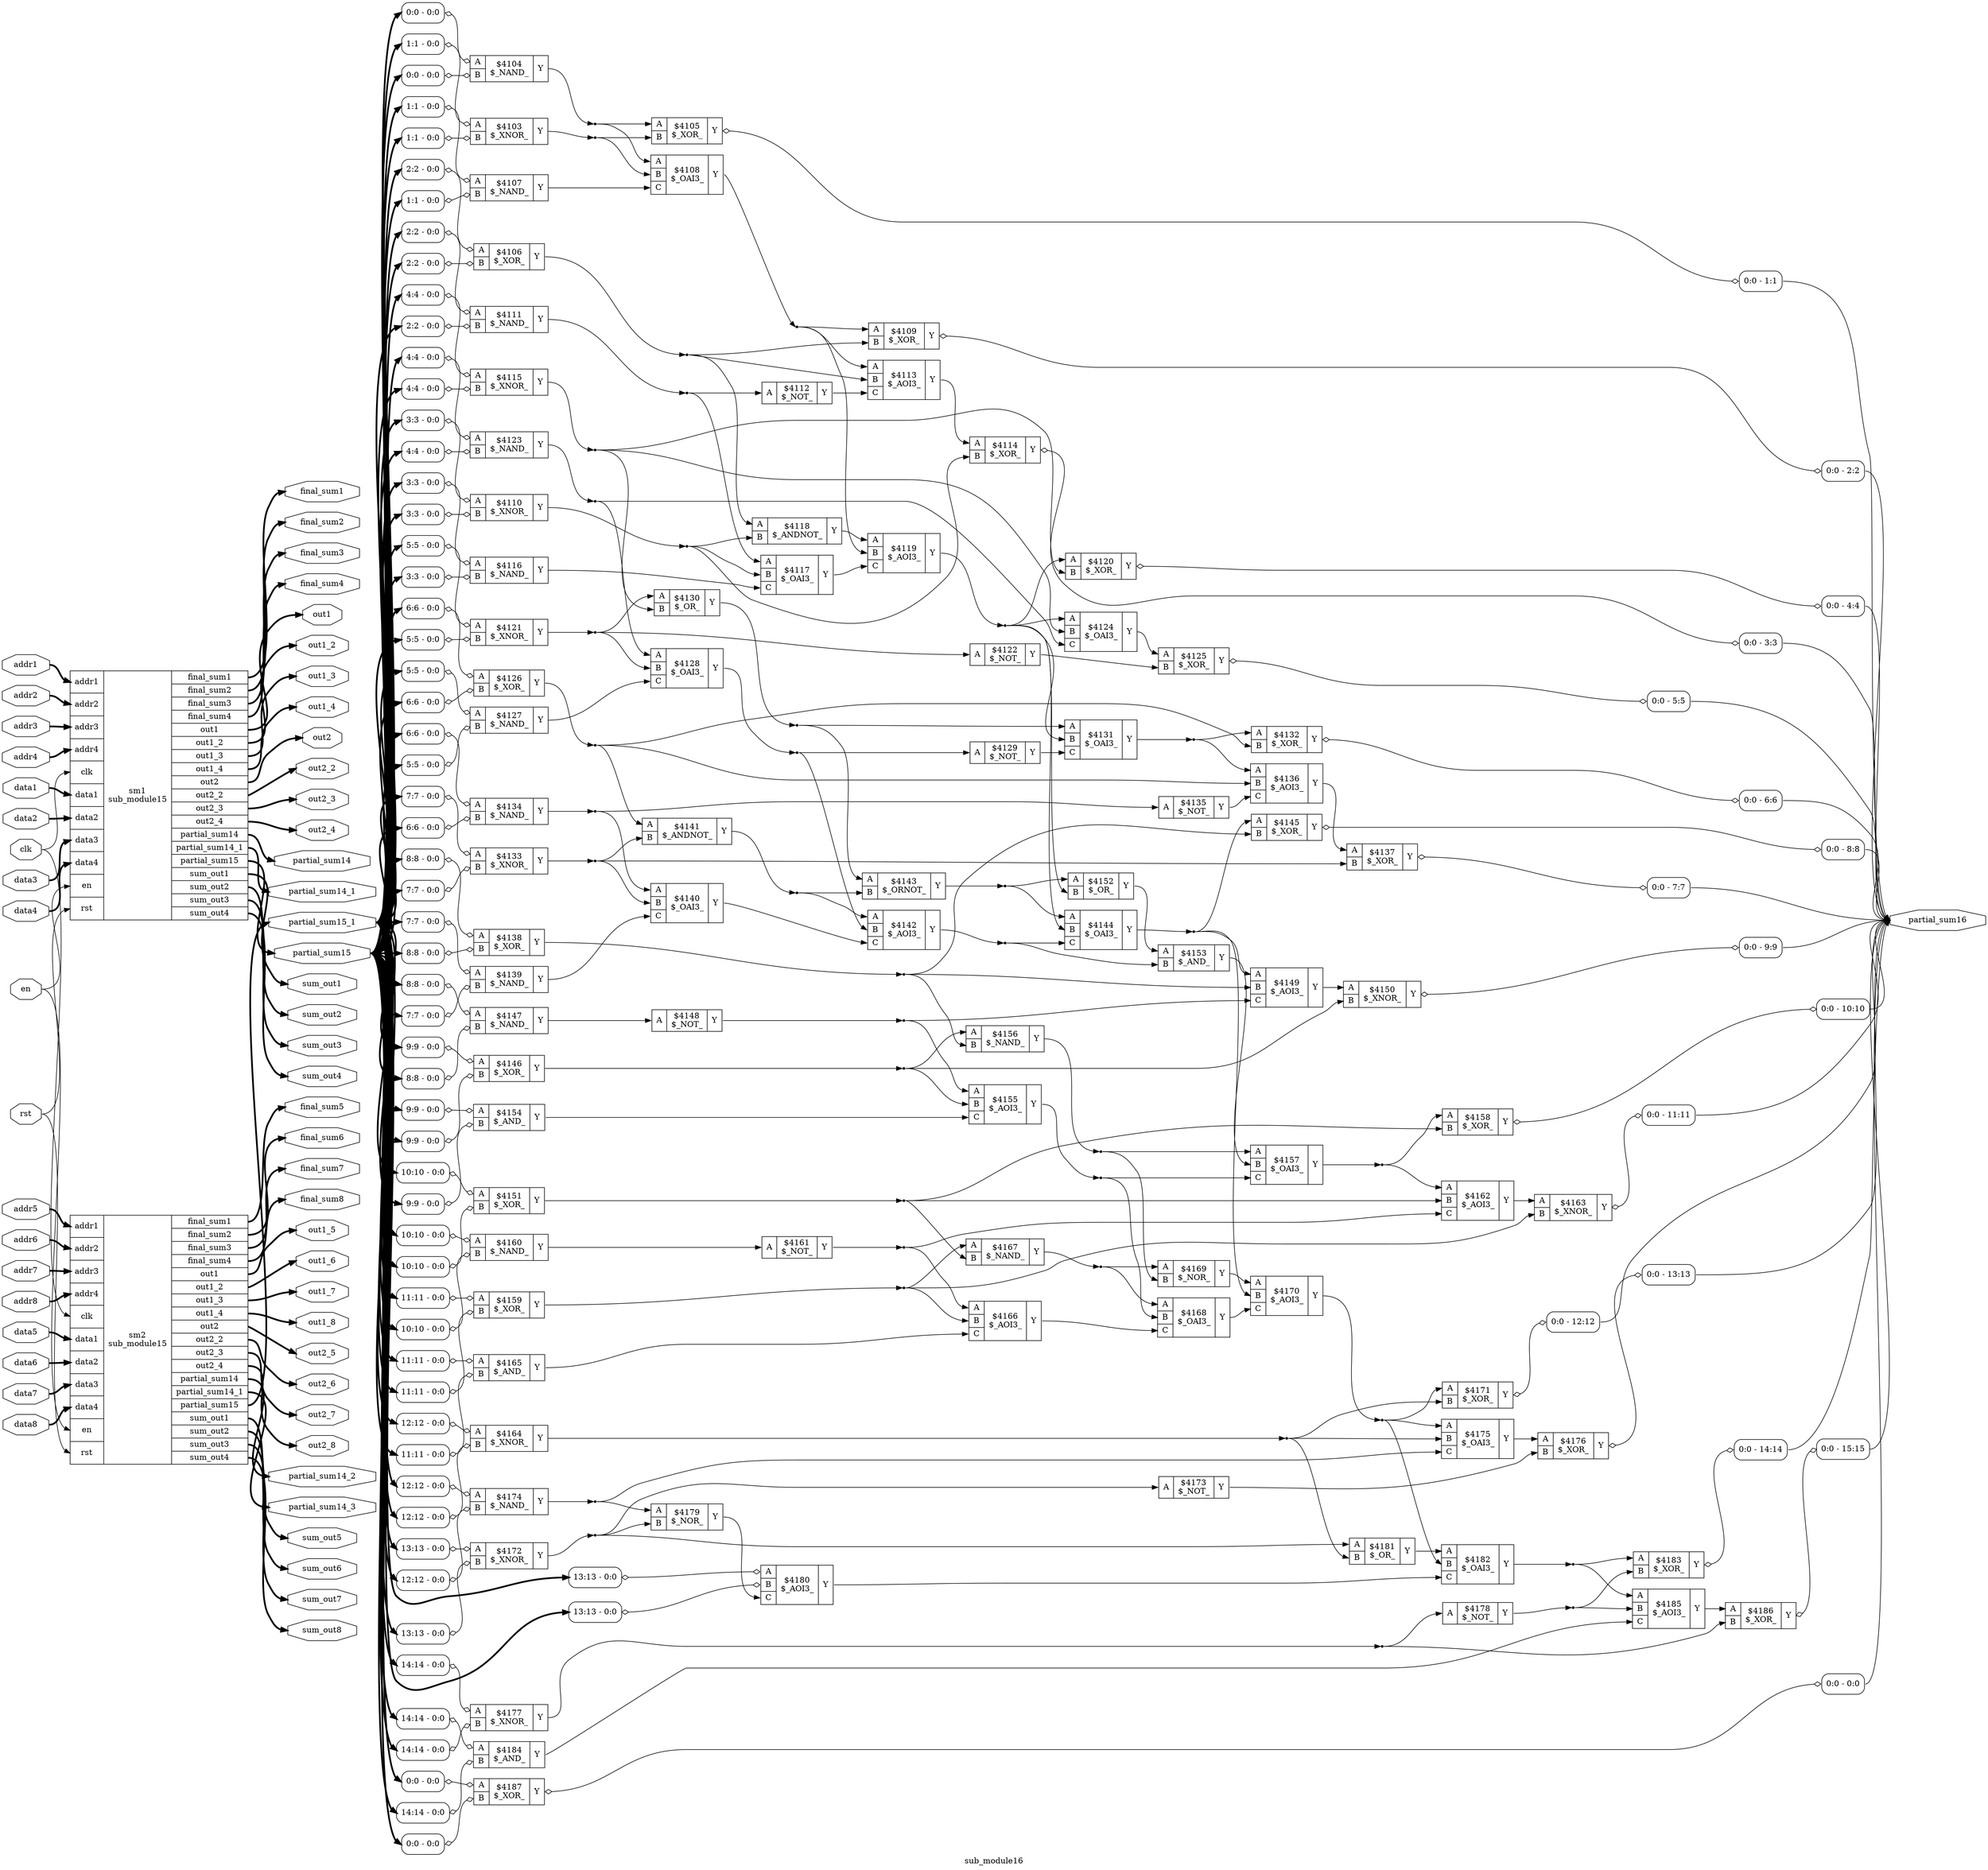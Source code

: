 digraph "sub_module16" {
label="sub_module16";
rankdir="LR";
remincross=true;
n70 [ shape=octagon, label="addr1", color="black", fontcolor="black" ];
n71 [ shape=octagon, label="addr2", color="black", fontcolor="black" ];
n72 [ shape=octagon, label="addr3", color="black", fontcolor="black" ];
n73 [ shape=octagon, label="addr4", color="black", fontcolor="black" ];
n74 [ shape=octagon, label="addr5", color="black", fontcolor="black" ];
n75 [ shape=octagon, label="addr6", color="black", fontcolor="black" ];
n76 [ shape=octagon, label="addr7", color="black", fontcolor="black" ];
n77 [ shape=octagon, label="addr8", color="black", fontcolor="black" ];
n78 [ shape=octagon, label="clk", color="black", fontcolor="black" ];
n79 [ shape=octagon, label="data1", color="black", fontcolor="black" ];
n80 [ shape=octagon, label="data2", color="black", fontcolor="black" ];
n81 [ shape=octagon, label="data3", color="black", fontcolor="black" ];
n82 [ shape=octagon, label="data4", color="black", fontcolor="black" ];
n83 [ shape=octagon, label="data5", color="black", fontcolor="black" ];
n84 [ shape=octagon, label="data6", color="black", fontcolor="black" ];
n85 [ shape=octagon, label="data7", color="black", fontcolor="black" ];
n86 [ shape=octagon, label="data8", color="black", fontcolor="black" ];
n87 [ shape=octagon, label="en", color="black", fontcolor="black" ];
n88 [ shape=octagon, label="final_sum1", color="black", fontcolor="black" ];
n89 [ shape=octagon, label="final_sum2", color="black", fontcolor="black" ];
n90 [ shape=octagon, label="final_sum3", color="black", fontcolor="black" ];
n91 [ shape=octagon, label="final_sum4", color="black", fontcolor="black" ];
n92 [ shape=octagon, label="final_sum5", color="black", fontcolor="black" ];
n93 [ shape=octagon, label="final_sum6", color="black", fontcolor="black" ];
n94 [ shape=octagon, label="final_sum7", color="black", fontcolor="black" ];
n95 [ shape=octagon, label="final_sum8", color="black", fontcolor="black" ];
n96 [ shape=octagon, label="out1", color="black", fontcolor="black" ];
n97 [ shape=octagon, label="out1_2", color="black", fontcolor="black" ];
n98 [ shape=octagon, label="out1_3", color="black", fontcolor="black" ];
n99 [ shape=octagon, label="out1_4", color="black", fontcolor="black" ];
n100 [ shape=octagon, label="out1_5", color="black", fontcolor="black" ];
n101 [ shape=octagon, label="out1_6", color="black", fontcolor="black" ];
n102 [ shape=octagon, label="out1_7", color="black", fontcolor="black" ];
n103 [ shape=octagon, label="out1_8", color="black", fontcolor="black" ];
n104 [ shape=octagon, label="out2", color="black", fontcolor="black" ];
n105 [ shape=octagon, label="out2_2", color="black", fontcolor="black" ];
n106 [ shape=octagon, label="out2_3", color="black", fontcolor="black" ];
n107 [ shape=octagon, label="out2_4", color="black", fontcolor="black" ];
n108 [ shape=octagon, label="out2_5", color="black", fontcolor="black" ];
n109 [ shape=octagon, label="out2_6", color="black", fontcolor="black" ];
n110 [ shape=octagon, label="out2_7", color="black", fontcolor="black" ];
n111 [ shape=octagon, label="out2_8", color="black", fontcolor="black" ];
n112 [ shape=octagon, label="partial_sum14", color="black", fontcolor="black" ];
n113 [ shape=octagon, label="partial_sum14_1", color="black", fontcolor="black" ];
n114 [ shape=octagon, label="partial_sum14_2", color="black", fontcolor="black" ];
n115 [ shape=octagon, label="partial_sum14_3", color="black", fontcolor="black" ];
n116 [ shape=octagon, label="partial_sum15", color="black", fontcolor="black" ];
n117 [ shape=octagon, label="partial_sum15_1", color="black", fontcolor="black" ];
n118 [ shape=octagon, label="partial_sum16", color="black", fontcolor="black" ];
n119 [ shape=octagon, label="rst", color="black", fontcolor="black" ];
n120 [ shape=octagon, label="sum_out1", color="black", fontcolor="black" ];
n121 [ shape=octagon, label="sum_out2", color="black", fontcolor="black" ];
n122 [ shape=octagon, label="sum_out3", color="black", fontcolor="black" ];
n123 [ shape=octagon, label="sum_out4", color="black", fontcolor="black" ];
n124 [ shape=octagon, label="sum_out5", color="black", fontcolor="black" ];
n125 [ shape=octagon, label="sum_out6", color="black", fontcolor="black" ];
n126 [ shape=octagon, label="sum_out7", color="black", fontcolor="black" ];
n127 [ shape=octagon, label="sum_out8", color="black", fontcolor="black" ];
c131 [ shape=record, label="{{<p128> A|<p129> B}|$4103\n$_XNOR_|{<p130> Y}}" ];
x0 [ shape=record, style=rounded, label="<s0> 1:1 - 0:0 " ];
x0:e -> c131:p128:w [arrowhead=odiamond, arrowtail=odiamond, dir=both, color="black", label=""];
x1 [ shape=record, style=rounded, label="<s0> 1:1 - 0:0 " ];
x1:e -> c131:p129:w [arrowhead=odiamond, arrowtail=odiamond, dir=both, color="black", label=""];
c132 [ shape=record, label="{{<p128> A|<p129> B}|$4104\n$_NAND_|{<p130> Y}}" ];
x2 [ shape=record, style=rounded, label="<s0> 0:0 - 0:0 " ];
x2:e -> c132:p128:w [arrowhead=odiamond, arrowtail=odiamond, dir=both, color="black", label=""];
x3 [ shape=record, style=rounded, label="<s0> 0:0 - 0:0 " ];
x3:e -> c132:p129:w [arrowhead=odiamond, arrowtail=odiamond, dir=both, color="black", label=""];
c133 [ shape=record, label="{{<p128> A|<p129> B}|$4105\n$_XOR_|{<p130> Y}}" ];
x4 [ shape=record, style=rounded, label="<s0> 0:0 - 1:1 " ];
c133:p130:e -> x4:w [arrowhead=odiamond, arrowtail=odiamond, dir=both, color="black", label=""];
c134 [ shape=record, label="{{<p128> A|<p129> B}|$4106\n$_XOR_|{<p130> Y}}" ];
x5 [ shape=record, style=rounded, label="<s0> 2:2 - 0:0 " ];
x5:e -> c134:p128:w [arrowhead=odiamond, arrowtail=odiamond, dir=both, color="black", label=""];
x6 [ shape=record, style=rounded, label="<s0> 2:2 - 0:0 " ];
x6:e -> c134:p129:w [arrowhead=odiamond, arrowtail=odiamond, dir=both, color="black", label=""];
c135 [ shape=record, label="{{<p128> A|<p129> B}|$4107\n$_NAND_|{<p130> Y}}" ];
x7 [ shape=record, style=rounded, label="<s0> 1:1 - 0:0 " ];
x7:e -> c135:p128:w [arrowhead=odiamond, arrowtail=odiamond, dir=both, color="black", label=""];
x8 [ shape=record, style=rounded, label="<s0> 1:1 - 0:0 " ];
x8:e -> c135:p129:w [arrowhead=odiamond, arrowtail=odiamond, dir=both, color="black", label=""];
c137 [ shape=record, label="{{<p128> A|<p129> B|<p136> C}|$4108\n$_OAI3_|{<p130> Y}}" ];
c138 [ shape=record, label="{{<p128> A|<p129> B}|$4109\n$_XOR_|{<p130> Y}}" ];
x9 [ shape=record, style=rounded, label="<s0> 0:0 - 2:2 " ];
c138:p130:e -> x9:w [arrowhead=odiamond, arrowtail=odiamond, dir=both, color="black", label=""];
c139 [ shape=record, label="{{<p128> A|<p129> B}|$4110\n$_XNOR_|{<p130> Y}}" ];
x10 [ shape=record, style=rounded, label="<s0> 3:3 - 0:0 " ];
x10:e -> c139:p128:w [arrowhead=odiamond, arrowtail=odiamond, dir=both, color="black", label=""];
x11 [ shape=record, style=rounded, label="<s0> 3:3 - 0:0 " ];
x11:e -> c139:p129:w [arrowhead=odiamond, arrowtail=odiamond, dir=both, color="black", label=""];
c140 [ shape=record, label="{{<p128> A|<p129> B}|$4111\n$_NAND_|{<p130> Y}}" ];
x12 [ shape=record, style=rounded, label="<s0> 2:2 - 0:0 " ];
x12:e -> c140:p128:w [arrowhead=odiamond, arrowtail=odiamond, dir=both, color="black", label=""];
x13 [ shape=record, style=rounded, label="<s0> 2:2 - 0:0 " ];
x13:e -> c140:p129:w [arrowhead=odiamond, arrowtail=odiamond, dir=both, color="black", label=""];
c141 [ shape=record, label="{{<p128> A}|$4112\n$_NOT_|{<p130> Y}}" ];
c142 [ shape=record, label="{{<p128> A|<p129> B|<p136> C}|$4113\n$_AOI3_|{<p130> Y}}" ];
c143 [ shape=record, label="{{<p128> A|<p129> B}|$4114\n$_XOR_|{<p130> Y}}" ];
x14 [ shape=record, style=rounded, label="<s0> 0:0 - 3:3 " ];
c143:p130:e -> x14:w [arrowhead=odiamond, arrowtail=odiamond, dir=both, color="black", label=""];
c144 [ shape=record, label="{{<p128> A|<p129> B}|$4115\n$_XNOR_|{<p130> Y}}" ];
x15 [ shape=record, style=rounded, label="<s0> 4:4 - 0:0 " ];
x15:e -> c144:p128:w [arrowhead=odiamond, arrowtail=odiamond, dir=both, color="black", label=""];
x16 [ shape=record, style=rounded, label="<s0> 4:4 - 0:0 " ];
x16:e -> c144:p129:w [arrowhead=odiamond, arrowtail=odiamond, dir=both, color="black", label=""];
c145 [ shape=record, label="{{<p128> A|<p129> B}|$4116\n$_NAND_|{<p130> Y}}" ];
x17 [ shape=record, style=rounded, label="<s0> 3:3 - 0:0 " ];
x17:e -> c145:p128:w [arrowhead=odiamond, arrowtail=odiamond, dir=both, color="black", label=""];
x18 [ shape=record, style=rounded, label="<s0> 3:3 - 0:0 " ];
x18:e -> c145:p129:w [arrowhead=odiamond, arrowtail=odiamond, dir=both, color="black", label=""];
c146 [ shape=record, label="{{<p128> A|<p129> B|<p136> C}|$4117\n$_OAI3_|{<p130> Y}}" ];
c147 [ shape=record, label="{{<p128> A|<p129> B}|$4118\n$_ANDNOT_|{<p130> Y}}" ];
c148 [ shape=record, label="{{<p128> A|<p129> B|<p136> C}|$4119\n$_AOI3_|{<p130> Y}}" ];
c149 [ shape=record, label="{{<p128> A|<p129> B}|$4120\n$_XOR_|{<p130> Y}}" ];
x19 [ shape=record, style=rounded, label="<s0> 0:0 - 4:4 " ];
c149:p130:e -> x19:w [arrowhead=odiamond, arrowtail=odiamond, dir=both, color="black", label=""];
c150 [ shape=record, label="{{<p128> A|<p129> B}|$4121\n$_XNOR_|{<p130> Y}}" ];
x20 [ shape=record, style=rounded, label="<s0> 5:5 - 0:0 " ];
x20:e -> c150:p128:w [arrowhead=odiamond, arrowtail=odiamond, dir=both, color="black", label=""];
x21 [ shape=record, style=rounded, label="<s0> 5:5 - 0:0 " ];
x21:e -> c150:p129:w [arrowhead=odiamond, arrowtail=odiamond, dir=both, color="black", label=""];
c151 [ shape=record, label="{{<p128> A}|$4122\n$_NOT_|{<p130> Y}}" ];
c152 [ shape=record, label="{{<p128> A|<p129> B}|$4123\n$_NAND_|{<p130> Y}}" ];
x22 [ shape=record, style=rounded, label="<s0> 4:4 - 0:0 " ];
x22:e -> c152:p128:w [arrowhead=odiamond, arrowtail=odiamond, dir=both, color="black", label=""];
x23 [ shape=record, style=rounded, label="<s0> 4:4 - 0:0 " ];
x23:e -> c152:p129:w [arrowhead=odiamond, arrowtail=odiamond, dir=both, color="black", label=""];
c153 [ shape=record, label="{{<p128> A|<p129> B|<p136> C}|$4124\n$_OAI3_|{<p130> Y}}" ];
c154 [ shape=record, label="{{<p128> A|<p129> B}|$4125\n$_XOR_|{<p130> Y}}" ];
x24 [ shape=record, style=rounded, label="<s0> 0:0 - 5:5 " ];
c154:p130:e -> x24:w [arrowhead=odiamond, arrowtail=odiamond, dir=both, color="black", label=""];
c155 [ shape=record, label="{{<p128> A|<p129> B}|$4126\n$_XOR_|{<p130> Y}}" ];
x25 [ shape=record, style=rounded, label="<s0> 6:6 - 0:0 " ];
x25:e -> c155:p128:w [arrowhead=odiamond, arrowtail=odiamond, dir=both, color="black", label=""];
x26 [ shape=record, style=rounded, label="<s0> 6:6 - 0:0 " ];
x26:e -> c155:p129:w [arrowhead=odiamond, arrowtail=odiamond, dir=both, color="black", label=""];
c156 [ shape=record, label="{{<p128> A|<p129> B}|$4127\n$_NAND_|{<p130> Y}}" ];
x27 [ shape=record, style=rounded, label="<s0> 5:5 - 0:0 " ];
x27:e -> c156:p128:w [arrowhead=odiamond, arrowtail=odiamond, dir=both, color="black", label=""];
x28 [ shape=record, style=rounded, label="<s0> 5:5 - 0:0 " ];
x28:e -> c156:p129:w [arrowhead=odiamond, arrowtail=odiamond, dir=both, color="black", label=""];
c157 [ shape=record, label="{{<p128> A|<p129> B|<p136> C}|$4128\n$_OAI3_|{<p130> Y}}" ];
c158 [ shape=record, label="{{<p128> A}|$4129\n$_NOT_|{<p130> Y}}" ];
c159 [ shape=record, label="{{<p128> A|<p129> B}|$4130\n$_OR_|{<p130> Y}}" ];
c160 [ shape=record, label="{{<p128> A|<p129> B|<p136> C}|$4131\n$_OAI3_|{<p130> Y}}" ];
c161 [ shape=record, label="{{<p128> A|<p129> B}|$4132\n$_XOR_|{<p130> Y}}" ];
x29 [ shape=record, style=rounded, label="<s0> 0:0 - 6:6 " ];
c161:p130:e -> x29:w [arrowhead=odiamond, arrowtail=odiamond, dir=both, color="black", label=""];
c162 [ shape=record, label="{{<p128> A|<p129> B}|$4133\n$_XNOR_|{<p130> Y}}" ];
x30 [ shape=record, style=rounded, label="<s0> 7:7 - 0:0 " ];
x30:e -> c162:p128:w [arrowhead=odiamond, arrowtail=odiamond, dir=both, color="black", label=""];
x31 [ shape=record, style=rounded, label="<s0> 7:7 - 0:0 " ];
x31:e -> c162:p129:w [arrowhead=odiamond, arrowtail=odiamond, dir=both, color="black", label=""];
c163 [ shape=record, label="{{<p128> A|<p129> B}|$4134\n$_NAND_|{<p130> Y}}" ];
x32 [ shape=record, style=rounded, label="<s0> 6:6 - 0:0 " ];
x32:e -> c163:p128:w [arrowhead=odiamond, arrowtail=odiamond, dir=both, color="black", label=""];
x33 [ shape=record, style=rounded, label="<s0> 6:6 - 0:0 " ];
x33:e -> c163:p129:w [arrowhead=odiamond, arrowtail=odiamond, dir=both, color="black", label=""];
c164 [ shape=record, label="{{<p128> A}|$4135\n$_NOT_|{<p130> Y}}" ];
c165 [ shape=record, label="{{<p128> A|<p129> B|<p136> C}|$4136\n$_AOI3_|{<p130> Y}}" ];
c166 [ shape=record, label="{{<p128> A|<p129> B}|$4137\n$_XOR_|{<p130> Y}}" ];
x34 [ shape=record, style=rounded, label="<s0> 0:0 - 7:7 " ];
c166:p130:e -> x34:w [arrowhead=odiamond, arrowtail=odiamond, dir=both, color="black", label=""];
c167 [ shape=record, label="{{<p128> A|<p129> B}|$4138\n$_XOR_|{<p130> Y}}" ];
x35 [ shape=record, style=rounded, label="<s0> 8:8 - 0:0 " ];
x35:e -> c167:p128:w [arrowhead=odiamond, arrowtail=odiamond, dir=both, color="black", label=""];
x36 [ shape=record, style=rounded, label="<s0> 8:8 - 0:0 " ];
x36:e -> c167:p129:w [arrowhead=odiamond, arrowtail=odiamond, dir=both, color="black", label=""];
c168 [ shape=record, label="{{<p128> A|<p129> B}|$4139\n$_NAND_|{<p130> Y}}" ];
x37 [ shape=record, style=rounded, label="<s0> 7:7 - 0:0 " ];
x37:e -> c168:p128:w [arrowhead=odiamond, arrowtail=odiamond, dir=both, color="black", label=""];
x38 [ shape=record, style=rounded, label="<s0> 7:7 - 0:0 " ];
x38:e -> c168:p129:w [arrowhead=odiamond, arrowtail=odiamond, dir=both, color="black", label=""];
c169 [ shape=record, label="{{<p128> A|<p129> B|<p136> C}|$4140\n$_OAI3_|{<p130> Y}}" ];
c170 [ shape=record, label="{{<p128> A|<p129> B}|$4141\n$_ANDNOT_|{<p130> Y}}" ];
c171 [ shape=record, label="{{<p128> A|<p129> B|<p136> C}|$4142\n$_AOI3_|{<p130> Y}}" ];
c172 [ shape=record, label="{{<p128> A|<p129> B}|$4143\n$_ORNOT_|{<p130> Y}}" ];
c173 [ shape=record, label="{{<p128> A|<p129> B|<p136> C}|$4144\n$_OAI3_|{<p130> Y}}" ];
c174 [ shape=record, label="{{<p128> A|<p129> B}|$4145\n$_XOR_|{<p130> Y}}" ];
x39 [ shape=record, style=rounded, label="<s0> 0:0 - 8:8 " ];
c174:p130:e -> x39:w [arrowhead=odiamond, arrowtail=odiamond, dir=both, color="black", label=""];
c175 [ shape=record, label="{{<p128> A|<p129> B}|$4146\n$_XOR_|{<p130> Y}}" ];
x40 [ shape=record, style=rounded, label="<s0> 9:9 - 0:0 " ];
x40:e -> c175:p128:w [arrowhead=odiamond, arrowtail=odiamond, dir=both, color="black", label=""];
x41 [ shape=record, style=rounded, label="<s0> 9:9 - 0:0 " ];
x41:e -> c175:p129:w [arrowhead=odiamond, arrowtail=odiamond, dir=both, color="black", label=""];
c176 [ shape=record, label="{{<p128> A|<p129> B}|$4147\n$_NAND_|{<p130> Y}}" ];
x42 [ shape=record, style=rounded, label="<s0> 8:8 - 0:0 " ];
x42:e -> c176:p128:w [arrowhead=odiamond, arrowtail=odiamond, dir=both, color="black", label=""];
x43 [ shape=record, style=rounded, label="<s0> 8:8 - 0:0 " ];
x43:e -> c176:p129:w [arrowhead=odiamond, arrowtail=odiamond, dir=both, color="black", label=""];
c177 [ shape=record, label="{{<p128> A}|$4148\n$_NOT_|{<p130> Y}}" ];
c178 [ shape=record, label="{{<p128> A|<p129> B|<p136> C}|$4149\n$_AOI3_|{<p130> Y}}" ];
c179 [ shape=record, label="{{<p128> A|<p129> B}|$4150\n$_XNOR_|{<p130> Y}}" ];
x44 [ shape=record, style=rounded, label="<s0> 0:0 - 9:9 " ];
c179:p130:e -> x44:w [arrowhead=odiamond, arrowtail=odiamond, dir=both, color="black", label=""];
c180 [ shape=record, label="{{<p128> A|<p129> B}|$4151\n$_XOR_|{<p130> Y}}" ];
x45 [ shape=record, style=rounded, label="<s0> 10:10 - 0:0 " ];
x45:e -> c180:p128:w [arrowhead=odiamond, arrowtail=odiamond, dir=both, color="black", label=""];
x46 [ shape=record, style=rounded, label="<s0> 10:10 - 0:0 " ];
x46:e -> c180:p129:w [arrowhead=odiamond, arrowtail=odiamond, dir=both, color="black", label=""];
c181 [ shape=record, label="{{<p128> A|<p129> B}|$4152\n$_OR_|{<p130> Y}}" ];
c182 [ shape=record, label="{{<p128> A|<p129> B}|$4153\n$_AND_|{<p130> Y}}" ];
c183 [ shape=record, label="{{<p128> A|<p129> B}|$4154\n$_AND_|{<p130> Y}}" ];
x47 [ shape=record, style=rounded, label="<s0> 9:9 - 0:0 " ];
x47:e -> c183:p128:w [arrowhead=odiamond, arrowtail=odiamond, dir=both, color="black", label=""];
x48 [ shape=record, style=rounded, label="<s0> 9:9 - 0:0 " ];
x48:e -> c183:p129:w [arrowhead=odiamond, arrowtail=odiamond, dir=both, color="black", label=""];
c184 [ shape=record, label="{{<p128> A|<p129> B|<p136> C}|$4155\n$_AOI3_|{<p130> Y}}" ];
c185 [ shape=record, label="{{<p128> A|<p129> B}|$4156\n$_NAND_|{<p130> Y}}" ];
c186 [ shape=record, label="{{<p128> A|<p129> B|<p136> C}|$4157\n$_OAI3_|{<p130> Y}}" ];
c187 [ shape=record, label="{{<p128> A|<p129> B}|$4158\n$_XOR_|{<p130> Y}}" ];
x49 [ shape=record, style=rounded, label="<s0> 0:0 - 10:10 " ];
c187:p130:e -> x49:w [arrowhead=odiamond, arrowtail=odiamond, dir=both, color="black", label=""];
c188 [ shape=record, label="{{<p128> A|<p129> B}|$4159\n$_XOR_|{<p130> Y}}" ];
x50 [ shape=record, style=rounded, label="<s0> 11:11 - 0:0 " ];
x50:e -> c188:p128:w [arrowhead=odiamond, arrowtail=odiamond, dir=both, color="black", label=""];
x51 [ shape=record, style=rounded, label="<s0> 11:11 - 0:0 " ];
x51:e -> c188:p129:w [arrowhead=odiamond, arrowtail=odiamond, dir=both, color="black", label=""];
c189 [ shape=record, label="{{<p128> A|<p129> B}|$4160\n$_NAND_|{<p130> Y}}" ];
x52 [ shape=record, style=rounded, label="<s0> 10:10 - 0:0 " ];
x52:e -> c189:p128:w [arrowhead=odiamond, arrowtail=odiamond, dir=both, color="black", label=""];
x53 [ shape=record, style=rounded, label="<s0> 10:10 - 0:0 " ];
x53:e -> c189:p129:w [arrowhead=odiamond, arrowtail=odiamond, dir=both, color="black", label=""];
c190 [ shape=record, label="{{<p128> A}|$4161\n$_NOT_|{<p130> Y}}" ];
c191 [ shape=record, label="{{<p128> A|<p129> B|<p136> C}|$4162\n$_AOI3_|{<p130> Y}}" ];
c192 [ shape=record, label="{{<p128> A|<p129> B}|$4163\n$_XNOR_|{<p130> Y}}" ];
x54 [ shape=record, style=rounded, label="<s0> 0:0 - 11:11 " ];
c192:p130:e -> x54:w [arrowhead=odiamond, arrowtail=odiamond, dir=both, color="black", label=""];
c193 [ shape=record, label="{{<p128> A|<p129> B}|$4164\n$_XNOR_|{<p130> Y}}" ];
x55 [ shape=record, style=rounded, label="<s0> 12:12 - 0:0 " ];
x55:e -> c193:p128:w [arrowhead=odiamond, arrowtail=odiamond, dir=both, color="black", label=""];
x56 [ shape=record, style=rounded, label="<s0> 12:12 - 0:0 " ];
x56:e -> c193:p129:w [arrowhead=odiamond, arrowtail=odiamond, dir=both, color="black", label=""];
c194 [ shape=record, label="{{<p128> A|<p129> B}|$4165\n$_AND_|{<p130> Y}}" ];
x57 [ shape=record, style=rounded, label="<s0> 11:11 - 0:0 " ];
x57:e -> c194:p128:w [arrowhead=odiamond, arrowtail=odiamond, dir=both, color="black", label=""];
x58 [ shape=record, style=rounded, label="<s0> 11:11 - 0:0 " ];
x58:e -> c194:p129:w [arrowhead=odiamond, arrowtail=odiamond, dir=both, color="black", label=""];
c195 [ shape=record, label="{{<p128> A|<p129> B|<p136> C}|$4166\n$_AOI3_|{<p130> Y}}" ];
c196 [ shape=record, label="{{<p128> A|<p129> B}|$4167\n$_NAND_|{<p130> Y}}" ];
c197 [ shape=record, label="{{<p128> A|<p129> B|<p136> C}|$4168\n$_OAI3_|{<p130> Y}}" ];
c198 [ shape=record, label="{{<p128> A|<p129> B}|$4169\n$_NOR_|{<p130> Y}}" ];
c199 [ shape=record, label="{{<p128> A|<p129> B|<p136> C}|$4170\n$_AOI3_|{<p130> Y}}" ];
c200 [ shape=record, label="{{<p128> A|<p129> B}|$4171\n$_XOR_|{<p130> Y}}" ];
x59 [ shape=record, style=rounded, label="<s0> 0:0 - 12:12 " ];
c200:p130:e -> x59:w [arrowhead=odiamond, arrowtail=odiamond, dir=both, color="black", label=""];
c201 [ shape=record, label="{{<p128> A|<p129> B}|$4172\n$_XNOR_|{<p130> Y}}" ];
x60 [ shape=record, style=rounded, label="<s0> 13:13 - 0:0 " ];
x60:e -> c201:p128:w [arrowhead=odiamond, arrowtail=odiamond, dir=both, color="black", label=""];
x61 [ shape=record, style=rounded, label="<s0> 13:13 - 0:0 " ];
x61:e -> c201:p129:w [arrowhead=odiamond, arrowtail=odiamond, dir=both, color="black", label=""];
c202 [ shape=record, label="{{<p128> A}|$4173\n$_NOT_|{<p130> Y}}" ];
c203 [ shape=record, label="{{<p128> A|<p129> B}|$4174\n$_NAND_|{<p130> Y}}" ];
x62 [ shape=record, style=rounded, label="<s0> 12:12 - 0:0 " ];
x62:e -> c203:p128:w [arrowhead=odiamond, arrowtail=odiamond, dir=both, color="black", label=""];
x63 [ shape=record, style=rounded, label="<s0> 12:12 - 0:0 " ];
x63:e -> c203:p129:w [arrowhead=odiamond, arrowtail=odiamond, dir=both, color="black", label=""];
c204 [ shape=record, label="{{<p128> A|<p129> B|<p136> C}|$4175\n$_OAI3_|{<p130> Y}}" ];
c205 [ shape=record, label="{{<p128> A|<p129> B}|$4176\n$_XOR_|{<p130> Y}}" ];
x64 [ shape=record, style=rounded, label="<s0> 0:0 - 13:13 " ];
c205:p130:e -> x64:w [arrowhead=odiamond, arrowtail=odiamond, dir=both, color="black", label=""];
c206 [ shape=record, label="{{<p128> A|<p129> B}|$4177\n$_XNOR_|{<p130> Y}}" ];
x65 [ shape=record, style=rounded, label="<s0> 14:14 - 0:0 " ];
x65:e -> c206:p128:w [arrowhead=odiamond, arrowtail=odiamond, dir=both, color="black", label=""];
x66 [ shape=record, style=rounded, label="<s0> 14:14 - 0:0 " ];
x66:e -> c206:p129:w [arrowhead=odiamond, arrowtail=odiamond, dir=both, color="black", label=""];
c207 [ shape=record, label="{{<p128> A}|$4178\n$_NOT_|{<p130> Y}}" ];
c208 [ shape=record, label="{{<p128> A|<p129> B}|$4179\n$_NOR_|{<p130> Y}}" ];
c209 [ shape=record, label="{{<p128> A|<p129> B|<p136> C}|$4180\n$_AOI3_|{<p130> Y}}" ];
x67 [ shape=record, style=rounded, label="<s0> 13:13 - 0:0 " ];
x67:e -> c209:p128:w [arrowhead=odiamond, arrowtail=odiamond, dir=both, color="black", label=""];
x68 [ shape=record, style=rounded, label="<s0> 13:13 - 0:0 " ];
x68:e -> c209:p129:w [arrowhead=odiamond, arrowtail=odiamond, dir=both, color="black", label=""];
c210 [ shape=record, label="{{<p128> A|<p129> B}|$4181\n$_OR_|{<p130> Y}}" ];
c211 [ shape=record, label="{{<p128> A|<p129> B|<p136> C}|$4182\n$_OAI3_|{<p130> Y}}" ];
c212 [ shape=record, label="{{<p128> A|<p129> B}|$4183\n$_XOR_|{<p130> Y}}" ];
x69 [ shape=record, style=rounded, label="<s0> 0:0 - 14:14 " ];
c212:p130:e -> x69:w [arrowhead=odiamond, arrowtail=odiamond, dir=both, color="black", label=""];
c213 [ shape=record, label="{{<p128> A|<p129> B}|$4184\n$_AND_|{<p130> Y}}" ];
x70 [ shape=record, style=rounded, label="<s0> 14:14 - 0:0 " ];
x70:e -> c213:p128:w [arrowhead=odiamond, arrowtail=odiamond, dir=both, color="black", label=""];
x71 [ shape=record, style=rounded, label="<s0> 14:14 - 0:0 " ];
x71:e -> c213:p129:w [arrowhead=odiamond, arrowtail=odiamond, dir=both, color="black", label=""];
c214 [ shape=record, label="{{<p128> A|<p129> B|<p136> C}|$4185\n$_AOI3_|{<p130> Y}}" ];
c215 [ shape=record, label="{{<p128> A|<p129> B}|$4186\n$_XOR_|{<p130> Y}}" ];
x72 [ shape=record, style=rounded, label="<s0> 0:0 - 15:15 " ];
c215:p130:e -> x72:w [arrowhead=odiamond, arrowtail=odiamond, dir=both, color="black", label=""];
c216 [ shape=record, label="{{<p128> A|<p129> B}|$4187\n$_XOR_|{<p130> Y}}" ];
x73 [ shape=record, style=rounded, label="<s0> 0:0 - 0:0 " ];
x73:e -> c216:p128:w [arrowhead=odiamond, arrowtail=odiamond, dir=both, color="black", label=""];
x74 [ shape=record, style=rounded, label="<s0> 0:0 - 0:0 " ];
x74:e -> c216:p129:w [arrowhead=odiamond, arrowtail=odiamond, dir=both, color="black", label=""];
x75 [ shape=record, style=rounded, label="<s0> 0:0 - 0:0 " ];
c216:p130:e -> x75:w [arrowhead=odiamond, arrowtail=odiamond, dir=both, color="black", label=""];
c217 [ shape=record, label="{{<p70> addr1|<p71> addr2|<p72> addr3|<p73> addr4|<p78> clk|<p79> data1|<p80> data2|<p81> data3|<p82> data4|<p87> en|<p119> rst}|sm1\nsub_module15|{<p88> final_sum1|<p89> final_sum2|<p90> final_sum3|<p91> final_sum4|<p96> out1|<p97> out1_2|<p98> out1_3|<p99> out1_4|<p104> out2|<p105> out2_2|<p106> out2_3|<p107> out2_4|<p112> partial_sum14|<p113> partial_sum14_1|<p116> partial_sum15|<p120> sum_out1|<p121> sum_out2|<p122> sum_out3|<p123> sum_out4}}" ];
c218 [ shape=record, label="{{<p70> addr1|<p71> addr2|<p72> addr3|<p73> addr4|<p78> clk|<p79> data1|<p80> data2|<p81> data3|<p82> data4|<p87> en|<p119> rst}|sm2\nsub_module15|{<p88> final_sum1|<p89> final_sum2|<p90> final_sum3|<p91> final_sum4|<p96> out1|<p97> out1_2|<p98> out1_3|<p99> out1_4|<p104> out2|<p105> out2_2|<p106> out2_3|<p107> out2_4|<p112> partial_sum14|<p113> partial_sum14_1|<p116> partial_sum15|<p120> sum_out1|<p121> sum_out2|<p122> sum_out3|<p123> sum_out4}}" ];
n1 [ shape=point ];
c185:p130:e -> n1:w [color="black", label=""];
n1:e -> c186:p128:w [color="black", label=""];
n1:e -> c198:p129:w [color="black", label=""];
n10 [ shape=point ];
c196:p130:e -> n10:w [color="black", label=""];
n10:e -> c197:p128:w [color="black", label=""];
n10:e -> c198:p128:w [color="black", label=""];
c218:p96:e -> n100:w [color="black", style="setlinewidth(3)", label=""];
c218:p97:e -> n101:w [color="black", style="setlinewidth(3)", label=""];
c218:p98:e -> n102:w [color="black", style="setlinewidth(3)", label=""];
c218:p99:e -> n103:w [color="black", style="setlinewidth(3)", label=""];
c217:p104:e -> n104:w [color="black", style="setlinewidth(3)", label=""];
c217:p105:e -> n105:w [color="black", style="setlinewidth(3)", label=""];
c217:p106:e -> n106:w [color="black", style="setlinewidth(3)", label=""];
c217:p107:e -> n107:w [color="black", style="setlinewidth(3)", label=""];
c218:p104:e -> n108:w [color="black", style="setlinewidth(3)", label=""];
c218:p105:e -> n109:w [color="black", style="setlinewidth(3)", label=""];
c197:p130:e -> c199:p136:w [color="black", label=""];
c218:p106:e -> n110:w [color="black", style="setlinewidth(3)", label=""];
c218:p107:e -> n111:w [color="black", style="setlinewidth(3)", label=""];
c217:p112:e -> n112:w [color="black", style="setlinewidth(3)", label=""];
c217:p113:e -> n113:w [color="black", style="setlinewidth(3)", label=""];
c218:p112:e -> n114:w [color="black", style="setlinewidth(3)", label=""];
c218:p113:e -> n115:w [color="black", style="setlinewidth(3)", label=""];
c217:p116:e -> n116:w [color="black", style="setlinewidth(3)", label=""];
n116:e -> x11:s0:w [color="black", style="setlinewidth(3)", label=""];
n116:e -> x13:s0:w [color="black", style="setlinewidth(3)", label=""];
n116:e -> x16:s0:w [color="black", style="setlinewidth(3)", label=""];
n116:e -> x18:s0:w [color="black", style="setlinewidth(3)", label=""];
n116:e -> x1:s0:w [color="black", style="setlinewidth(3)", label=""];
n116:e -> x21:s0:w [color="black", style="setlinewidth(3)", label=""];
n116:e -> x23:s0:w [color="black", style="setlinewidth(3)", label=""];
n116:e -> x26:s0:w [color="black", style="setlinewidth(3)", label=""];
n116:e -> x28:s0:w [color="black", style="setlinewidth(3)", label=""];
n116:e -> x31:s0:w [color="black", style="setlinewidth(3)", label=""];
n116:e -> x33:s0:w [color="black", style="setlinewidth(3)", label=""];
n116:e -> x36:s0:w [color="black", style="setlinewidth(3)", label=""];
n116:e -> x38:s0:w [color="black", style="setlinewidth(3)", label=""];
n116:e -> x3:s0:w [color="black", style="setlinewidth(3)", label=""];
n116:e -> x41:s0:w [color="black", style="setlinewidth(3)", label=""];
n116:e -> x43:s0:w [color="black", style="setlinewidth(3)", label=""];
n116:e -> x46:s0:w [color="black", style="setlinewidth(3)", label=""];
n116:e -> x48:s0:w [color="black", style="setlinewidth(3)", label=""];
n116:e -> x51:s0:w [color="black", style="setlinewidth(3)", label=""];
n116:e -> x53:s0:w [color="black", style="setlinewidth(3)", label=""];
n116:e -> x56:s0:w [color="black", style="setlinewidth(3)", label=""];
n116:e -> x58:s0:w [color="black", style="setlinewidth(3)", label=""];
n116:e -> x61:s0:w [color="black", style="setlinewidth(3)", label=""];
n116:e -> x63:s0:w [color="black", style="setlinewidth(3)", label=""];
n116:e -> x66:s0:w [color="black", style="setlinewidth(3)", label=""];
n116:e -> x68:s0:w [color="black", style="setlinewidth(3)", label=""];
n116:e -> x6:s0:w [color="black", style="setlinewidth(3)", label=""];
n116:e -> x71:s0:w [color="black", style="setlinewidth(3)", label=""];
n116:e -> x74:s0:w [color="black", style="setlinewidth(3)", label=""];
n116:e -> x8:s0:w [color="black", style="setlinewidth(3)", label=""];
c218:p116:e -> n117:w [color="black", style="setlinewidth(3)", label=""];
n117:e -> x0:s0:w [color="black", style="setlinewidth(3)", label=""];
n117:e -> x10:s0:w [color="black", style="setlinewidth(3)", label=""];
n117:e -> x12:s0:w [color="black", style="setlinewidth(3)", label=""];
n117:e -> x15:s0:w [color="black", style="setlinewidth(3)", label=""];
n117:e -> x17:s0:w [color="black", style="setlinewidth(3)", label=""];
n117:e -> x20:s0:w [color="black", style="setlinewidth(3)", label=""];
n117:e -> x22:s0:w [color="black", style="setlinewidth(3)", label=""];
n117:e -> x25:s0:w [color="black", style="setlinewidth(3)", label=""];
n117:e -> x27:s0:w [color="black", style="setlinewidth(3)", label=""];
n117:e -> x2:s0:w [color="black", style="setlinewidth(3)", label=""];
n117:e -> x30:s0:w [color="black", style="setlinewidth(3)", label=""];
n117:e -> x32:s0:w [color="black", style="setlinewidth(3)", label=""];
n117:e -> x35:s0:w [color="black", style="setlinewidth(3)", label=""];
n117:e -> x37:s0:w [color="black", style="setlinewidth(3)", label=""];
n117:e -> x40:s0:w [color="black", style="setlinewidth(3)", label=""];
n117:e -> x42:s0:w [color="black", style="setlinewidth(3)", label=""];
n117:e -> x45:s0:w [color="black", style="setlinewidth(3)", label=""];
n117:e -> x47:s0:w [color="black", style="setlinewidth(3)", label=""];
n117:e -> x50:s0:w [color="black", style="setlinewidth(3)", label=""];
n117:e -> x52:s0:w [color="black", style="setlinewidth(3)", label=""];
n117:e -> x55:s0:w [color="black", style="setlinewidth(3)", label=""];
n117:e -> x57:s0:w [color="black", style="setlinewidth(3)", label=""];
n117:e -> x5:s0:w [color="black", style="setlinewidth(3)", label=""];
n117:e -> x60:s0:w [color="black", style="setlinewidth(3)", label=""];
n117:e -> x62:s0:w [color="black", style="setlinewidth(3)", label=""];
n117:e -> x65:s0:w [color="black", style="setlinewidth(3)", label=""];
n117:e -> x67:s0:w [color="black", style="setlinewidth(3)", label=""];
n117:e -> x70:s0:w [color="black", style="setlinewidth(3)", label=""];
n117:e -> x73:s0:w [color="black", style="setlinewidth(3)", label=""];
n117:e -> x7:s0:w [color="black", style="setlinewidth(3)", label=""];
x14:s0:e -> n118:w [color="black", label=""];
x19:s0:e -> n118:w [color="black", label=""];
x24:s0:e -> n118:w [color="black", label=""];
x29:s0:e -> n118:w [color="black", label=""];
x34:s0:e -> n118:w [color="black", label=""];
x39:s0:e -> n118:w [color="black", label=""];
x44:s0:e -> n118:w [color="black", label=""];
x49:s0:e -> n118:w [color="black", label=""];
x4:s0:e -> n118:w [color="black", label=""];
x54:s0:e -> n118:w [color="black", label=""];
x59:s0:e -> n118:w [color="black", label=""];
x64:s0:e -> n118:w [color="black", label=""];
x69:s0:e -> n118:w [color="black", label=""];
x72:s0:e -> n118:w [color="black", label=""];
x75:s0:e -> n118:w [color="black", label=""];
x9:s0:e -> n118:w [color="black", label=""];
n119:e -> c217:p119:w [color="black", label=""];
n119:e -> c218:p119:w [color="black", label=""];
c198:p130:e -> c199:p128:w [color="black", label=""];
c217:p120:e -> n120:w [color="black", style="setlinewidth(3)", label=""];
c217:p121:e -> n121:w [color="black", style="setlinewidth(3)", label=""];
c217:p122:e -> n122:w [color="black", style="setlinewidth(3)", label=""];
c217:p123:e -> n123:w [color="black", style="setlinewidth(3)", label=""];
c218:p120:e -> n124:w [color="black", style="setlinewidth(3)", label=""];
c218:p121:e -> n125:w [color="black", style="setlinewidth(3)", label=""];
c218:p122:e -> n126:w [color="black", style="setlinewidth(3)", label=""];
c218:p123:e -> n127:w [color="black", style="setlinewidth(3)", label=""];
n13 [ shape=point ];
c199:p130:e -> n13:w [color="black", label=""];
n13:e -> c200:p128:w [color="black", label=""];
n13:e -> c204:p128:w [color="black", label=""];
n13:e -> c211:p129:w [color="black", label=""];
n14 [ shape=point ];
c201:p130:e -> n14:w [color="black", label=""];
n14:e -> c202:p128:w [color="black", label=""];
n14:e -> c208:p129:w [color="black", label=""];
n14:e -> c210:p128:w [color="black", label=""];
c202:p130:e -> c205:p129:w [color="black", label=""];
n16 [ shape=point ];
c203:p130:e -> n16:w [color="black", label=""];
n16:e -> c204:p136:w [color="black", label=""];
n16:e -> c208:p128:w [color="black", label=""];
c204:p130:e -> c205:p128:w [color="black", label=""];
n18 [ shape=point ];
c206:p130:e -> n18:w [color="black", label=""];
n18:e -> c207:p128:w [color="black", label=""];
n18:e -> c215:p129:w [color="black", label=""];
n19 [ shape=point ];
c207:p130:e -> n19:w [color="black", label=""];
n19:e -> c212:p129:w [color="black", label=""];
n19:e -> c214:p129:w [color="black", label=""];
n2 [ shape=point ];
c186:p130:e -> n2:w [color="black", label=""];
n2:e -> c187:p128:w [color="black", label=""];
n2:e -> c191:p128:w [color="black", label=""];
c208:p130:e -> c209:p136:w [color="black", label=""];
c209:p130:e -> c211:p136:w [color="black", label=""];
c210:p130:e -> c211:p128:w [color="black", label=""];
n23 [ shape=point ];
c211:p130:e -> n23:w [color="black", label=""];
n23:e -> c212:p128:w [color="black", label=""];
n23:e -> c214:p128:w [color="black", label=""];
c213:p130:e -> c214:p136:w [color="black", label=""];
c214:p130:e -> c215:p128:w [color="black", label=""];
n26 [ shape=point ];
c131:p130:e -> n26:w [color="black", label=""];
n26:e -> c133:p129:w [color="black", label=""];
n26:e -> c137:p129:w [color="black", label=""];
n27 [ shape=point ];
c132:p130:e -> n27:w [color="black", label=""];
n27:e -> c133:p128:w [color="black", label=""];
n27:e -> c137:p128:w [color="black", label=""];
n28 [ shape=point ];
c134:p130:e -> n28:w [color="black", label=""];
n28:e -> c138:p129:w [color="black", label=""];
n28:e -> c142:p129:w [color="black", label=""];
n28:e -> c147:p128:w [color="black", label=""];
c135:p130:e -> c137:p136:w [color="black", label=""];
n3 [ shape=point ];
c188:p130:e -> n3:w [color="black", label=""];
n3:e -> c192:p129:w [color="black", label=""];
n3:e -> c195:p129:w [color="black", label=""];
n3:e -> c196:p128:w [color="black", label=""];
n30 [ shape=point ];
c137:p130:e -> n30:w [color="black", label=""];
n30:e -> c138:p128:w [color="black", label=""];
n30:e -> c142:p128:w [color="black", label=""];
n30:e -> c148:p129:w [color="black", label=""];
n31 [ shape=point ];
c139:p130:e -> n31:w [color="black", label=""];
n31:e -> c143:p129:w [color="black", label=""];
n31:e -> c146:p129:w [color="black", label=""];
n31:e -> c147:p129:w [color="black", label=""];
n32 [ shape=point ];
c140:p130:e -> n32:w [color="black", label=""];
n32:e -> c141:p128:w [color="black", label=""];
n32:e -> c146:p128:w [color="black", label=""];
c141:p130:e -> c142:p136:w [color="black", label=""];
c142:p130:e -> c143:p128:w [color="black", label=""];
n35 [ shape=point ];
c144:p130:e -> n35:w [color="black", label=""];
n35:e -> c149:p129:w [color="black", label=""];
n35:e -> c153:p129:w [color="black", label=""];
n35:e -> c159:p129:w [color="black", label=""];
c145:p130:e -> c146:p136:w [color="black", label=""];
c146:p130:e -> c148:p136:w [color="black", label=""];
c147:p130:e -> c148:p128:w [color="black", label=""];
n39 [ shape=point ];
c148:p130:e -> n39:w [color="black", label=""];
n39:e -> c149:p128:w [color="black", label=""];
n39:e -> c153:p128:w [color="black", label=""];
n39:e -> c160:p129:w [color="black", label=""];
n39:e -> c173:p129:w [color="black", label=""];
n39:e -> c181:p129:w [color="black", label=""];
c189:p130:e -> c190:p128:w [color="black", label=""];
n40 [ shape=point ];
c150:p130:e -> n40:w [color="black", label=""];
n40:e -> c151:p128:w [color="black", label=""];
n40:e -> c157:p129:w [color="black", label=""];
n40:e -> c159:p128:w [color="black", label=""];
c151:p130:e -> c154:p129:w [color="black", label=""];
n42 [ shape=point ];
c152:p130:e -> n42:w [color="black", label=""];
n42:e -> c153:p136:w [color="black", label=""];
n42:e -> c157:p128:w [color="black", label=""];
c153:p130:e -> c154:p128:w [color="black", label=""];
n44 [ shape=point ];
c155:p130:e -> n44:w [color="black", label=""];
n44:e -> c161:p129:w [color="black", label=""];
n44:e -> c165:p129:w [color="black", label=""];
n44:e -> c170:p128:w [color="black", label=""];
c156:p130:e -> c157:p136:w [color="black", label=""];
n46 [ shape=point ];
c157:p130:e -> n46:w [color="black", label=""];
n46:e -> c158:p128:w [color="black", label=""];
n46:e -> c171:p129:w [color="black", label=""];
c158:p130:e -> c160:p136:w [color="black", label=""];
n48 [ shape=point ];
c159:p130:e -> n48:w [color="black", label=""];
n48:e -> c160:p128:w [color="black", label=""];
n48:e -> c172:p128:w [color="black", label=""];
n49 [ shape=point ];
c160:p130:e -> n49:w [color="black", label=""];
n49:e -> c161:p128:w [color="black", label=""];
n49:e -> c165:p128:w [color="black", label=""];
n5 [ shape=point ];
c190:p130:e -> n5:w [color="black", label=""];
n5:e -> c191:p136:w [color="black", label=""];
n5:e -> c195:p128:w [color="black", label=""];
n50 [ shape=point ];
c162:p130:e -> n50:w [color="black", label=""];
n50:e -> c166:p129:w [color="black", label=""];
n50:e -> c169:p129:w [color="black", label=""];
n50:e -> c170:p129:w [color="black", label=""];
n51 [ shape=point ];
c163:p130:e -> n51:w [color="black", label=""];
n51:e -> c164:p128:w [color="black", label=""];
n51:e -> c169:p128:w [color="black", label=""];
c164:p130:e -> c165:p136:w [color="black", label=""];
c165:p130:e -> c166:p128:w [color="black", label=""];
n54 [ shape=point ];
c167:p130:e -> n54:w [color="black", label=""];
n54:e -> c174:p129:w [color="black", label=""];
n54:e -> c178:p129:w [color="black", label=""];
n54:e -> c185:p129:w [color="black", label=""];
c168:p130:e -> c169:p136:w [color="black", label=""];
c169:p130:e -> c171:p136:w [color="black", label=""];
n57 [ shape=point ];
c170:p130:e -> n57:w [color="black", label=""];
n57:e -> c171:p128:w [color="black", label=""];
n57:e -> c172:p129:w [color="black", label=""];
n58 [ shape=point ];
c171:p130:e -> n58:w [color="black", label=""];
n58:e -> c173:p136:w [color="black", label=""];
n58:e -> c182:p129:w [color="black", label=""];
n59 [ shape=point ];
c172:p130:e -> n59:w [color="black", label=""];
n59:e -> c173:p128:w [color="black", label=""];
n59:e -> c181:p128:w [color="black", label=""];
c191:p130:e -> c192:p128:w [color="black", label=""];
n60 [ shape=point ];
c173:p130:e -> n60:w [color="black", label=""];
n60:e -> c174:p128:w [color="black", label=""];
n60:e -> c178:p128:w [color="black", label=""];
n60:e -> c199:p129:w [color="black", label=""];
n61 [ shape=point ];
c175:p130:e -> n61:w [color="black", label=""];
n61:e -> c179:p129:w [color="black", label=""];
n61:e -> c184:p129:w [color="black", label=""];
n61:e -> c185:p128:w [color="black", label=""];
c176:p130:e -> c177:p128:w [color="black", label=""];
n63 [ shape=point ];
c177:p130:e -> n63:w [color="black", label=""];
n63:e -> c178:p136:w [color="black", label=""];
n63:e -> c184:p128:w [color="black", label=""];
c178:p130:e -> c179:p128:w [color="black", label=""];
n65 [ shape=point ];
c180:p130:e -> n65:w [color="black", label=""];
n65:e -> c187:p129:w [color="black", label=""];
n65:e -> c191:p129:w [color="black", label=""];
n65:e -> c196:p129:w [color="black", label=""];
c181:p130:e -> c182:p128:w [color="black", label=""];
c182:p130:e -> c186:p129:w [color="black", label=""];
c183:p130:e -> c184:p136:w [color="black", label=""];
n69 [ shape=point ];
c184:p130:e -> n69:w [color="black", label=""];
n69:e -> c186:p136:w [color="black", label=""];
n69:e -> c197:p129:w [color="black", label=""];
n7 [ shape=point ];
c193:p130:e -> n7:w [color="black", label=""];
n7:e -> c200:p129:w [color="black", label=""];
n7:e -> c204:p129:w [color="black", label=""];
n7:e -> c210:p129:w [color="black", label=""];
n70:e -> c217:p70:w [color="black", style="setlinewidth(3)", label=""];
n71:e -> c217:p71:w [color="black", style="setlinewidth(3)", label=""];
n72:e -> c217:p72:w [color="black", style="setlinewidth(3)", label=""];
n73:e -> c217:p73:w [color="black", style="setlinewidth(3)", label=""];
n74:e -> c218:p70:w [color="black", style="setlinewidth(3)", label=""];
n75:e -> c218:p71:w [color="black", style="setlinewidth(3)", label=""];
n76:e -> c218:p72:w [color="black", style="setlinewidth(3)", label=""];
n77:e -> c218:p73:w [color="black", style="setlinewidth(3)", label=""];
n78:e -> c217:p78:w [color="black", label=""];
n78:e -> c218:p78:w [color="black", label=""];
n79:e -> c217:p79:w [color="black", style="setlinewidth(3)", label=""];
c194:p130:e -> c195:p136:w [color="black", label=""];
n80:e -> c217:p80:w [color="black", style="setlinewidth(3)", label=""];
n81:e -> c217:p81:w [color="black", style="setlinewidth(3)", label=""];
n82:e -> c217:p82:w [color="black", style="setlinewidth(3)", label=""];
n83:e -> c218:p79:w [color="black", style="setlinewidth(3)", label=""];
n84:e -> c218:p80:w [color="black", style="setlinewidth(3)", label=""];
n85:e -> c218:p81:w [color="black", style="setlinewidth(3)", label=""];
n86:e -> c218:p82:w [color="black", style="setlinewidth(3)", label=""];
n87:e -> c217:p87:w [color="black", label=""];
n87:e -> c218:p87:w [color="black", label=""];
c217:p88:e -> n88:w [color="black", style="setlinewidth(3)", label=""];
c217:p89:e -> n89:w [color="black", style="setlinewidth(3)", label=""];
c195:p130:e -> c197:p136:w [color="black", label=""];
c217:p90:e -> n90:w [color="black", style="setlinewidth(3)", label=""];
c217:p91:e -> n91:w [color="black", style="setlinewidth(3)", label=""];
c218:p88:e -> n92:w [color="black", style="setlinewidth(3)", label=""];
c218:p89:e -> n93:w [color="black", style="setlinewidth(3)", label=""];
c218:p90:e -> n94:w [color="black", style="setlinewidth(3)", label=""];
c218:p91:e -> n95:w [color="black", style="setlinewidth(3)", label=""];
c217:p96:e -> n96:w [color="black", style="setlinewidth(3)", label=""];
c217:p97:e -> n97:w [color="black", style="setlinewidth(3)", label=""];
c217:p98:e -> n98:w [color="black", style="setlinewidth(3)", label=""];
c217:p99:e -> n99:w [color="black", style="setlinewidth(3)", label=""];
}

